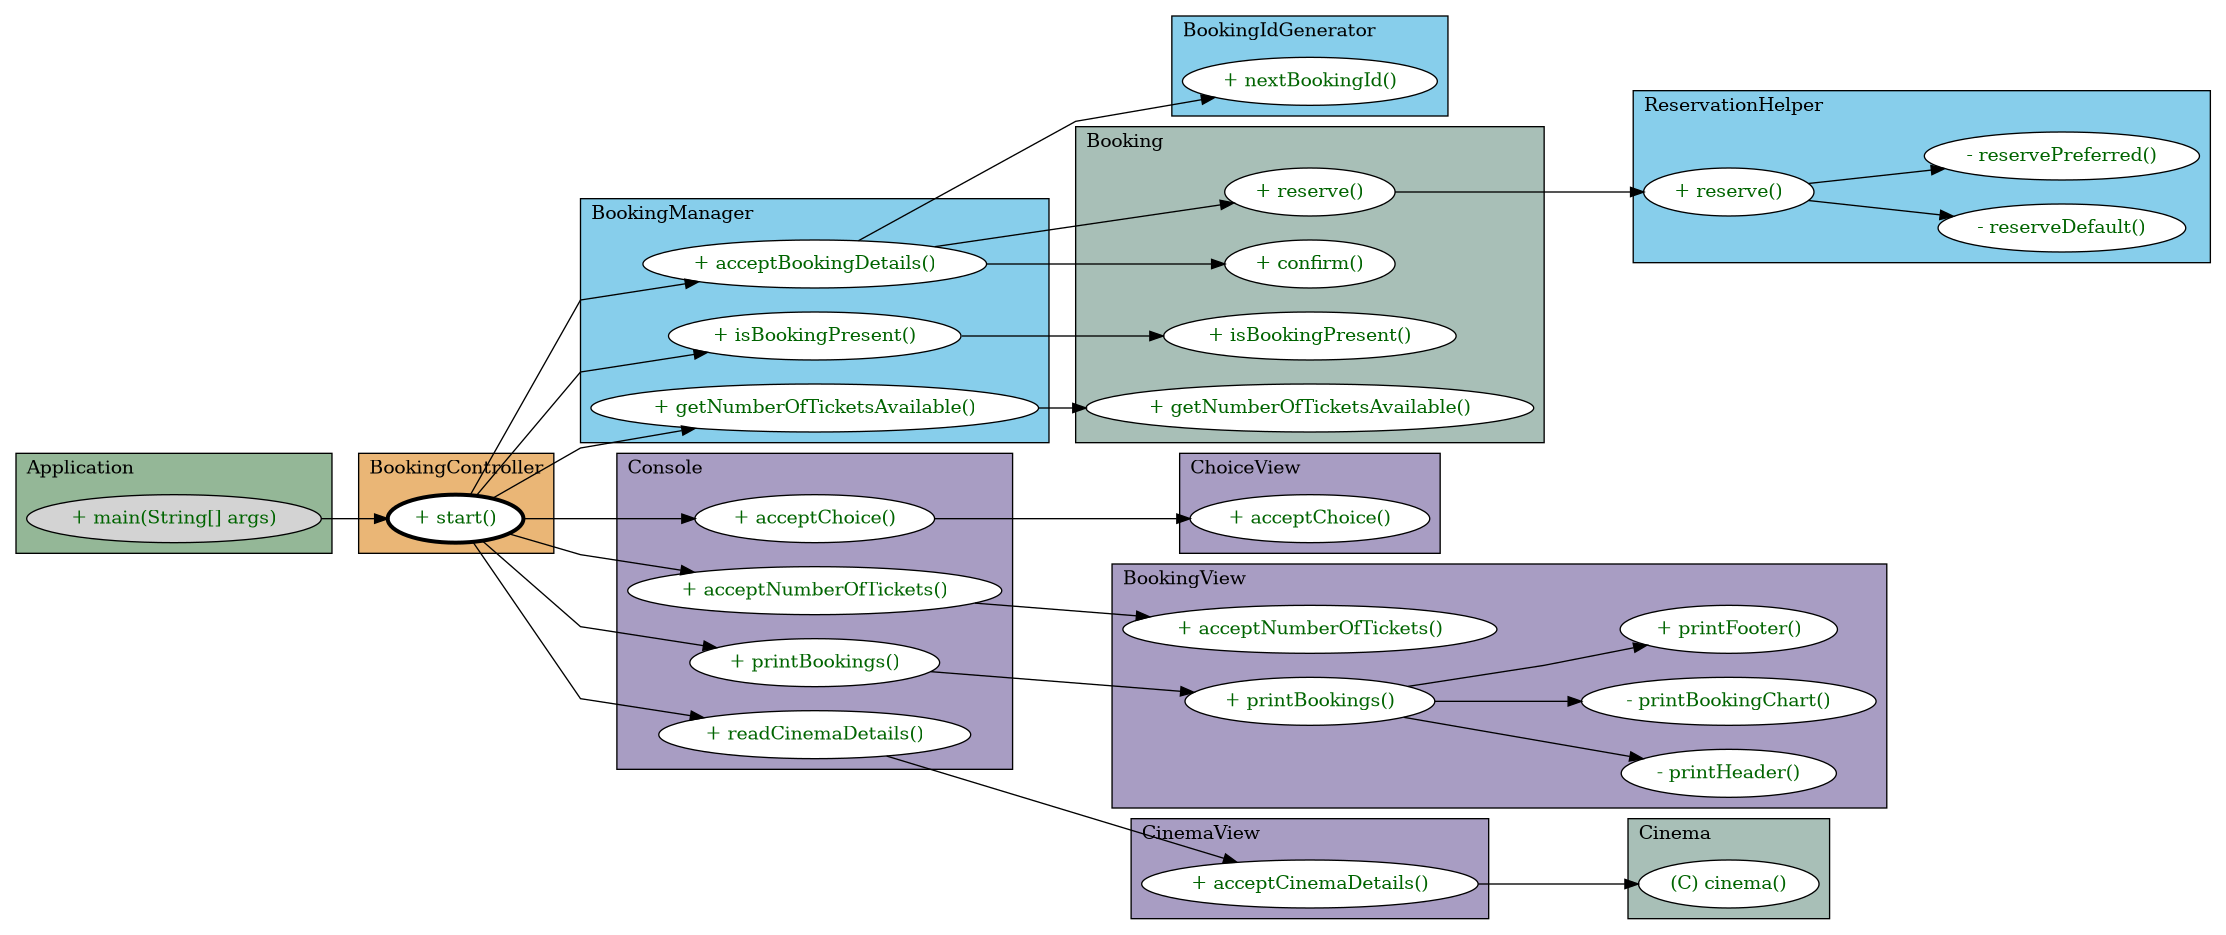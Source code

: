@startuml

digraph g {
    rankdir="LR"
    splines=polyline

'nodes 
subgraph cluster_1483722170 {
    label=BookingIdGenerator
    fillcolor="skyblue"
    labeljust=l
    style=filled
   
    BookingIdGenerator_nextBookingId[
        label="+ nextBookingId()"
        style=filled
        fillcolor=white
        tooltip="BookingIdGenerator"
        fontcolor=darkgreen
   ];
} 

subgraph cluster_1901584503 { 
   	label=Booking
	labeljust=l
	fillcolor="#a8bfb7"
	style=filled
   
    Booking_reserve[
        label="+ reserve()"
        style=filled
        fillcolor=white
        tooltip="Booking"
        fontcolor=darkgreen
    ];

    Booking_confirm[
        label="+ confirm()"
        style=filled
        fillcolor=white
        tooltip="Booking"
        fontcolor=darkgreen
    ];

    Booking_isBookingPresent[
        label="+ isBookingPresent()"
        style=filled
        fillcolor=white
        tooltip="Booking"
        fontcolor=darkgreen
    ];

    Booking_getNumberOfTicketsAvailable[
        label="+ getNumberOfTicketsAvailable()"
        style=filled
        fillcolor=white
        tooltip="Booking"
        fontcolor=darkgreen
    ];
}

subgraph cluster_1921884933 { 
   	label=BookingManager
	labeljust=l
	fillcolor="skyblue"
	style=filled

    BookingManager_acceptBookingDetails[
        label="+ acceptBookingDetails()"
        style=filled
        fillcolor=white
        tooltip="BookingManager"
        fontcolor=darkgreen
    ];

    BookingManager_isBookingPresent[
        label="+ isBookingPresent()"
        style=filled
        fillcolor=white
        fontcolor=darkgreen
    ];
    BookingManager_getNumberOfTicketsAvailable[
        label="+ getNumberOfTicketsAvailable()"
        style=filled
        fillcolor=white
        fontcolor=darkgreen
    ];
}


subgraph cluster_2054998701 { 
   	label=ReservationHelper
	labeljust=l
	fillcolor="skyblue"
	style=filled
   
    ReservationHelper_reserve[
        label="+ reserve()"
        style=filled
        fillcolor=white
        fontcolor=darkgreen
    ];
    ReservationHelper_reserveDefault[
        label="- reserveDefault()"
        style=filled
        fillcolor=white
        fontcolor=darkgreen
    ];
    ReservationHelper_reservePreferred[
        label="- reservePreferred()"
        style=filled
        fillcolor=white
        fontcolor=darkgreen
    ];

} 

subgraph cluster_802635161 {
   	label=BookingView
	labeljust=l
	fillcolor="#a89dc3"
	style=filled

    BookingView_acceptNumberOfTickets[
        label="+ acceptNumberOfTickets()"
        style=filled
        fillcolor=white
        fontcolor=darkgreen
    ];

    BookingView_printBookings[
        label="+ printBookings()"
        style=filled
        fillcolor=white
        fontcolor=darkgreen
    ];
    BookingView_printHeader[
        label="- printHeader()"
        style=filled
        fillcolor=white
        fontcolor=darkgreen
    ];

    BookingView_printBookingChart[
        label="- printBookingChart()"
        style=filled
        fillcolor=white
        fontcolor=darkgreen
    ];
    BookingView_printFooter[
        label="+ printFooter()"
        style=filled
        fillcolor=white
        fontcolor=darkgreen
    ];
}

subgraph cluster_802635162 {
   	label=ChoiceView
	labeljust=l
	fillcolor="#a89dc3"
	style=filled

    ChoiceView_acceptChoice[
        label="+ acceptChoice()"
        style=filled
        fillcolor=white
        fontcolor=darkgreen
    ];
}

subgraph cluster_802635163 {
   	label=CinemaView
	labeljust=l
	fillcolor="#a89dc3"
	style=filled

    CinemaView_acceptCinemaDetails[
        label="+ acceptCinemaDetails()"
        style=filled
        fillcolor=white
        fontcolor=darkgreen
    ];
}

subgraph cluster_802636060 { 
   	label=Console
	labeljust=l
	fillcolor="#a89dc3"
	style=filled
   
    Console_acceptChoice[
        label="+ acceptChoice()"
        style=filled
        fillcolor=white
        fontcolor=darkgreen
    ];

    Console_acceptNumberOfTickets[
        label="+ acceptNumberOfTickets()"
        style=filled
        fillcolor=white
        fontcolor=darkgreen
    ];

    Console_printBookings[
        label="+ printBookings()"
        style=filled
        fillcolor=white
        fontcolor=darkgreen
    ];

    Console_readCinemaDetails[
        label="+ readCinemaDetails()"
        style=filled
        fillcolor=white
        fontcolor=darkgreen
    ];
} 

subgraph cluster_880359736 { 
   	label=Application
	labeljust=l
	fillcolor="#94b797"
	style=filled
   
    Application_main[
        label="+ main(String[] args)"
        style=filled
        fontcolor=darkgreen
    ];
} 

subgraph cluster_cinema {
   	label=Cinema
	labeljust=l
	fillcolor="#a8bfb7"
	style=filled

    Cinema_create[
        label="(C) cinema()"
        style=filled
        fillcolor=white
        fontcolor=darkgreen
    ];
}

subgraph cluster_913820747 { 
   	label=BookingController
	labeljust=l
	fillcolor="#eab676"
	style=filled
   
    BookingController_start[
        label="+ start()"
        style=filled
        fillcolor=white
        penwidth=3
        fontcolor=darkgreen
    ];
} 

'edges    
Application_main -> BookingController_start;
Booking_reserve -> ReservationHelper_reserve;
ReservationHelper_reserve -> ReservationHelper_reserveDefault;
ReservationHelper_reserve -> ReservationHelper_reservePreferred;
BookingController_start -> BookingManager_acceptBookingDetails;
BookingController_start -> BookingManager_isBookingPresent;
BookingController_start -> BookingManager_getNumberOfTicketsAvailable;
BookingController_start -> Console_acceptChoice;
BookingController_start -> Console_acceptNumberOfTickets;
BookingController_start -> Console_printBookings;
BookingController_start -> Console_readCinemaDetails;
Console_readCinemaDetails -> CinemaView_acceptCinemaDetails;
CinemaView_acceptCinemaDetails -> Cinema_create;
Console_acceptChoice -> ChoiceView_acceptChoice;
Console_printBookings -> BookingView_printBookings;
Console_acceptNumberOfTickets -> BookingView_acceptNumberOfTickets;
BookingView_printBookings -> BookingView_printHeader;
BookingView_printBookings -> BookingView_printBookingChart;
BookingView_printBookings -> BookingView_printFooter;
BookingManager_acceptBookingDetails -> Booking_confirm;
BookingManager_isBookingPresent -> Booking_isBookingPresent
BookingManager_getNumberOfTicketsAvailable -> Booking_getNumberOfTicketsAvailable;
BookingManager_acceptBookingDetails -> Booking_reserve;
BookingManager_acceptBookingDetails -> BookingIdGenerator_nextBookingId;

}
@enduml